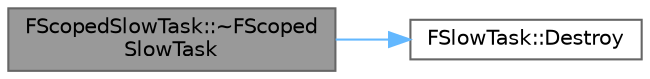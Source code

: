 digraph "FScopedSlowTask::~FScopedSlowTask"
{
 // INTERACTIVE_SVG=YES
 // LATEX_PDF_SIZE
  bgcolor="transparent";
  edge [fontname=Helvetica,fontsize=10,labelfontname=Helvetica,labelfontsize=10];
  node [fontname=Helvetica,fontsize=10,shape=box,height=0.2,width=0.4];
  rankdir="LR";
  Node1 [id="Node000001",label="FScopedSlowTask::~FScoped\lSlowTask",height=0.2,width=0.4,color="gray40", fillcolor="grey60", style="filled", fontcolor="black",tooltip=" "];
  Node1 -> Node2 [id="edge1_Node000001_Node000002",color="steelblue1",style="solid",tooltip=" "];
  Node2 [id="Node000002",label="FSlowTask::Destroy",height=0.2,width=0.4,color="grey40", fillcolor="white", style="filled",URL="$df/da7/structFSlowTask.html#acda148690d482d4ff004705396939405",tooltip="Function that finishes any remaining work and removes itself from the global scope stack."];
}
